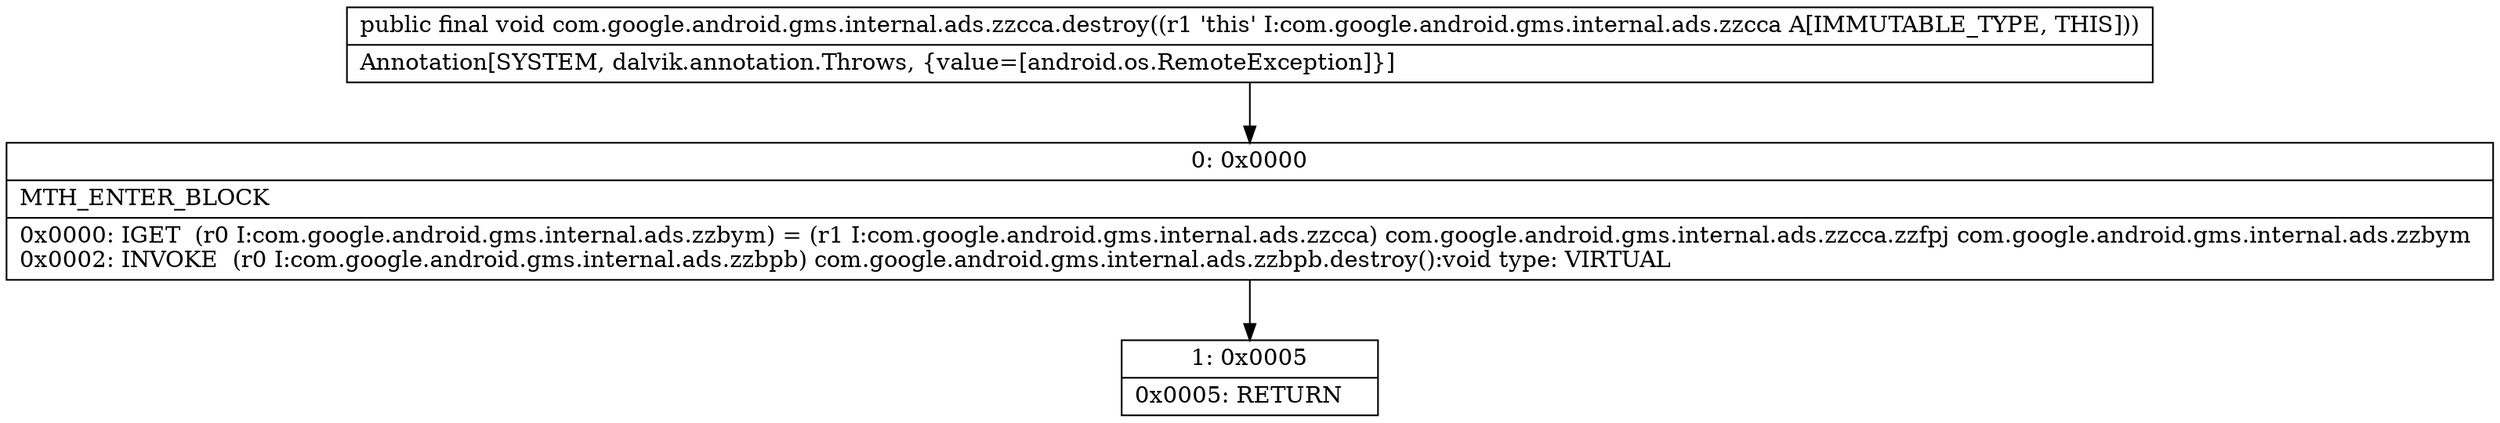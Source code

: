 digraph "CFG forcom.google.android.gms.internal.ads.zzcca.destroy()V" {
Node_0 [shape=record,label="{0\:\ 0x0000|MTH_ENTER_BLOCK\l|0x0000: IGET  (r0 I:com.google.android.gms.internal.ads.zzbym) = (r1 I:com.google.android.gms.internal.ads.zzcca) com.google.android.gms.internal.ads.zzcca.zzfpj com.google.android.gms.internal.ads.zzbym \l0x0002: INVOKE  (r0 I:com.google.android.gms.internal.ads.zzbpb) com.google.android.gms.internal.ads.zzbpb.destroy():void type: VIRTUAL \l}"];
Node_1 [shape=record,label="{1\:\ 0x0005|0x0005: RETURN   \l}"];
MethodNode[shape=record,label="{public final void com.google.android.gms.internal.ads.zzcca.destroy((r1 'this' I:com.google.android.gms.internal.ads.zzcca A[IMMUTABLE_TYPE, THIS]))  | Annotation[SYSTEM, dalvik.annotation.Throws, \{value=[android.os.RemoteException]\}]\l}"];
MethodNode -> Node_0;
Node_0 -> Node_1;
}

